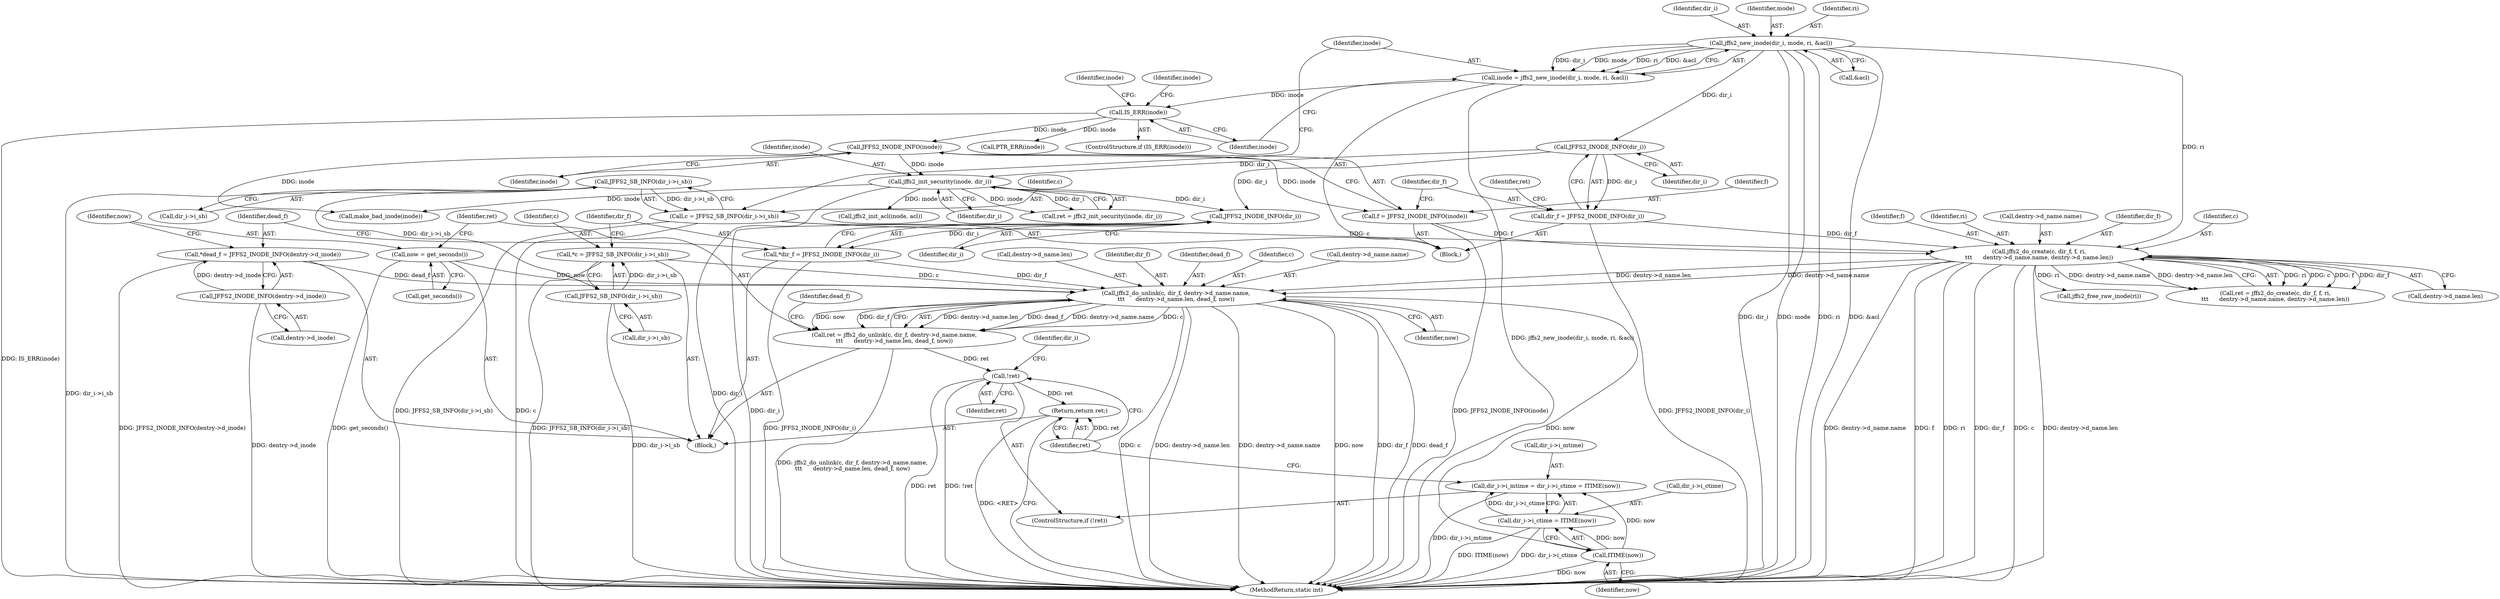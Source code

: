 digraph "0_infradead_9ed437c50d89eabae763dd422579f73fdebf288d_0@API" {
"1000259" [label="(Call,jffs2_do_unlink(c, dir_f, dentry->d_name.name,\n\t\t\t      dentry->d_name.len, dead_f, now))"];
"1000234" [label="(Call,*c = JFFS2_SB_INFO(dir_i->i_sb))"];
"1000236" [label="(Call,JFFS2_SB_INFO(dir_i->i_sb))"];
"1000127" [label="(Call,JFFS2_SB_INFO(dir_i->i_sb))"];
"1000241" [label="(Call,*dir_f = JFFS2_INODE_INFO(dir_i))"];
"1000243" [label="(Call,JFFS2_INODE_INFO(dir_i))"];
"1000179" [label="(Call,JFFS2_INODE_INFO(dir_i))"];
"1000133" [label="(Call,jffs2_new_inode(dir_i, mode, ri, &acl))"];
"1000203" [label="(Call,jffs2_init_security(inode, dir_i))"];
"1000175" [label="(Call,JFFS2_INODE_INFO(inode))"];
"1000140" [label="(Call,IS_ERR(inode))"];
"1000131" [label="(Call,inode = jffs2_new_inode(dir_i, mode, ri, &acl))"];
"1000183" [label="(Call,jffs2_do_create(c, dir_f, f, ri,\n\t\t\t      dentry->d_name.name, dentry->d_name.len))"];
"1000125" [label="(Call,c = JFFS2_SB_INFO(dir_i->i_sb))"];
"1000177" [label="(Call,dir_f = JFFS2_INODE_INFO(dir_i))"];
"1000173" [label="(Call,f = JFFS2_INODE_INFO(inode))"];
"1000246" [label="(Call,*dead_f = JFFS2_INODE_INFO(dentry->d_inode))"];
"1000248" [label="(Call,JFFS2_INODE_INFO(dentry->d_inode))"];
"1000254" [label="(Call,now = get_seconds())"];
"1000257" [label="(Call,ret = jffs2_do_unlink(c, dir_f, dentry->d_name.name,\n\t\t\t      dentry->d_name.len, dead_f, now))"];
"1000290" [label="(Call,!ret)"];
"1000302" [label="(Return,return ret;)"];
"1000300" [label="(Call,ITIME(now))"];
"1000292" [label="(Call,dir_i->i_mtime = dir_i->i_ctime = ITIME(now))"];
"1000296" [label="(Call,dir_i->i_ctime = ITIME(now))"];
"1000493" [label="(MethodReturn,static int)"];
"1000133" [label="(Call,jffs2_new_inode(dir_i, mode, ri, &acl))"];
"1000204" [label="(Identifier,inode)"];
"1000173" [label="(Call,f = JFFS2_INODE_INFO(inode))"];
"1000255" [label="(Identifier,now)"];
"1000258" [label="(Identifier,ret)"];
"1000177" [label="(Call,dir_f = JFFS2_INODE_INFO(dir_i))"];
"1000267" [label="(Call,dentry->d_name.len)"];
"1000241" [label="(Call,*dir_f = JFFS2_INODE_INFO(dir_i))"];
"1000294" [label="(Identifier,dir_i)"];
"1000289" [label="(ControlStructure,if (!ret))"];
"1000254" [label="(Call,now = get_seconds())"];
"1000128" [label="(Call,dir_i->i_sb)"];
"1000137" [label="(Call,&acl)"];
"1000291" [label="(Identifier,ret)"];
"1000141" [label="(Identifier,inode)"];
"1000134" [label="(Identifier,dir_i)"];
"1000184" [label="(Identifier,c)"];
"1000186" [label="(Identifier,f)"];
"1000203" [label="(Call,jffs2_init_security(inode, dir_i))"];
"1000296" [label="(Call,dir_i->i_ctime = ITIME(now))"];
"1000125" [label="(Call,c = JFFS2_SB_INFO(dir_i->i_sb))"];
"1000247" [label="(Identifier,dead_f)"];
"1000182" [label="(Identifier,ret)"];
"1000174" [label="(Identifier,f)"];
"1000257" [label="(Call,ret = jffs2_do_unlink(c, dir_f, dentry->d_name.name,\n\t\t\t      dentry->d_name.len, dead_f, now))"];
"1000261" [label="(Identifier,dir_f)"];
"1000140" [label="(Call,IS_ERR(inode))"];
"1000292" [label="(Call,dir_i->i_mtime = dir_i->i_ctime = ITIME(now))"];
"1000256" [label="(Call,get_seconds())"];
"1000187" [label="(Identifier,ri)"];
"1000272" [label="(Identifier,dead_f)"];
"1000211" [label="(Call,jffs2_init_acl(inode, acl))"];
"1000234" [label="(Call,*c = JFFS2_SB_INFO(dir_i->i_sb))"];
"1000145" [label="(Identifier,inode)"];
"1000217" [label="(Call,jffs2_free_raw_inode(ri))"];
"1000127" [label="(Call,JFFS2_SB_INFO(dir_i->i_sb))"];
"1000183" [label="(Call,jffs2_do_create(c, dir_f, f, ri,\n\t\t\t      dentry->d_name.name, dentry->d_name.len))"];
"1000126" [label="(Identifier,c)"];
"1000144" [label="(Call,PTR_ERR(inode))"];
"1000178" [label="(Identifier,dir_f)"];
"1000205" [label="(Identifier,dir_i)"];
"1000248" [label="(Call,JFFS2_INODE_INFO(dentry->d_inode))"];
"1000259" [label="(Call,jffs2_do_unlink(c, dir_f, dentry->d_name.name,\n\t\t\t      dentry->d_name.len, dead_f, now))"];
"1000236" [label="(Call,JFFS2_SB_INFO(dir_i->i_sb))"];
"1000201" [label="(Call,ret = jffs2_init_security(inode, dir_i))"];
"1000302" [label="(Return,return ret;)"];
"1000244" [label="(Identifier,dir_i)"];
"1000249" [label="(Call,dentry->d_inode)"];
"1000176" [label="(Identifier,inode)"];
"1000301" [label="(Identifier,now)"];
"1000135" [label="(Identifier,mode)"];
"1000273" [label="(Identifier,now)"];
"1000290" [label="(Call,!ret)"];
"1000111" [label="(Block,)"];
"1000235" [label="(Identifier,c)"];
"1000260" [label="(Identifier,c)"];
"1000139" [label="(ControlStructure,if (IS_ERR(inode)))"];
"1000242" [label="(Identifier,dir_f)"];
"1000237" [label="(Call,dir_i->i_sb)"];
"1000175" [label="(Call,JFFS2_INODE_INFO(inode))"];
"1000148" [label="(Identifier,inode)"];
"1000180" [label="(Identifier,dir_i)"];
"1000228" [label="(Call,make_bad_inode(inode))"];
"1000297" [label="(Call,dir_i->i_ctime)"];
"1000300" [label="(Call,ITIME(now))"];
"1000303" [label="(Identifier,ret)"];
"1000243" [label="(Call,JFFS2_INODE_INFO(dir_i))"];
"1000232" [label="(Block,)"];
"1000132" [label="(Identifier,inode)"];
"1000293" [label="(Call,dir_i->i_mtime)"];
"1000188" [label="(Call,dentry->d_name.name)"];
"1000246" [label="(Call,*dead_f = JFFS2_INODE_INFO(dentry->d_inode))"];
"1000179" [label="(Call,JFFS2_INODE_INFO(dir_i))"];
"1000181" [label="(Call,ret = jffs2_do_create(c, dir_f, f, ri,\n\t\t\t      dentry->d_name.name, dentry->d_name.len))"];
"1000131" [label="(Call,inode = jffs2_new_inode(dir_i, mode, ri, &acl))"];
"1000193" [label="(Call,dentry->d_name.len)"];
"1000185" [label="(Identifier,dir_f)"];
"1000276" [label="(Identifier,dead_f)"];
"1000262" [label="(Call,dentry->d_name.name)"];
"1000136" [label="(Identifier,ri)"];
"1000259" -> "1000257"  [label="AST: "];
"1000259" -> "1000273"  [label="CFG: "];
"1000260" -> "1000259"  [label="AST: "];
"1000261" -> "1000259"  [label="AST: "];
"1000262" -> "1000259"  [label="AST: "];
"1000267" -> "1000259"  [label="AST: "];
"1000272" -> "1000259"  [label="AST: "];
"1000273" -> "1000259"  [label="AST: "];
"1000257" -> "1000259"  [label="CFG: "];
"1000259" -> "1000493"  [label="DDG: c"];
"1000259" -> "1000493"  [label="DDG: dentry->d_name.len"];
"1000259" -> "1000493"  [label="DDG: dentry->d_name.name"];
"1000259" -> "1000493"  [label="DDG: now"];
"1000259" -> "1000493"  [label="DDG: dir_f"];
"1000259" -> "1000493"  [label="DDG: dead_f"];
"1000259" -> "1000257"  [label="DDG: dentry->d_name.len"];
"1000259" -> "1000257"  [label="DDG: dead_f"];
"1000259" -> "1000257"  [label="DDG: dentry->d_name.name"];
"1000259" -> "1000257"  [label="DDG: c"];
"1000259" -> "1000257"  [label="DDG: now"];
"1000259" -> "1000257"  [label="DDG: dir_f"];
"1000234" -> "1000259"  [label="DDG: c"];
"1000241" -> "1000259"  [label="DDG: dir_f"];
"1000183" -> "1000259"  [label="DDG: dentry->d_name.name"];
"1000183" -> "1000259"  [label="DDG: dentry->d_name.len"];
"1000246" -> "1000259"  [label="DDG: dead_f"];
"1000254" -> "1000259"  [label="DDG: now"];
"1000259" -> "1000300"  [label="DDG: now"];
"1000234" -> "1000232"  [label="AST: "];
"1000234" -> "1000236"  [label="CFG: "];
"1000235" -> "1000234"  [label="AST: "];
"1000236" -> "1000234"  [label="AST: "];
"1000242" -> "1000234"  [label="CFG: "];
"1000234" -> "1000493"  [label="DDG: JFFS2_SB_INFO(dir_i->i_sb)"];
"1000236" -> "1000234"  [label="DDG: dir_i->i_sb"];
"1000236" -> "1000237"  [label="CFG: "];
"1000237" -> "1000236"  [label="AST: "];
"1000236" -> "1000493"  [label="DDG: dir_i->i_sb"];
"1000127" -> "1000236"  [label="DDG: dir_i->i_sb"];
"1000127" -> "1000125"  [label="AST: "];
"1000127" -> "1000128"  [label="CFG: "];
"1000128" -> "1000127"  [label="AST: "];
"1000125" -> "1000127"  [label="CFG: "];
"1000127" -> "1000493"  [label="DDG: dir_i->i_sb"];
"1000127" -> "1000125"  [label="DDG: dir_i->i_sb"];
"1000241" -> "1000232"  [label="AST: "];
"1000241" -> "1000243"  [label="CFG: "];
"1000242" -> "1000241"  [label="AST: "];
"1000243" -> "1000241"  [label="AST: "];
"1000247" -> "1000241"  [label="CFG: "];
"1000241" -> "1000493"  [label="DDG: JFFS2_INODE_INFO(dir_i)"];
"1000243" -> "1000241"  [label="DDG: dir_i"];
"1000243" -> "1000244"  [label="CFG: "];
"1000244" -> "1000243"  [label="AST: "];
"1000243" -> "1000493"  [label="DDG: dir_i"];
"1000179" -> "1000243"  [label="DDG: dir_i"];
"1000203" -> "1000243"  [label="DDG: dir_i"];
"1000179" -> "1000177"  [label="AST: "];
"1000179" -> "1000180"  [label="CFG: "];
"1000180" -> "1000179"  [label="AST: "];
"1000177" -> "1000179"  [label="CFG: "];
"1000179" -> "1000177"  [label="DDG: dir_i"];
"1000133" -> "1000179"  [label="DDG: dir_i"];
"1000179" -> "1000203"  [label="DDG: dir_i"];
"1000133" -> "1000131"  [label="AST: "];
"1000133" -> "1000137"  [label="CFG: "];
"1000134" -> "1000133"  [label="AST: "];
"1000135" -> "1000133"  [label="AST: "];
"1000136" -> "1000133"  [label="AST: "];
"1000137" -> "1000133"  [label="AST: "];
"1000131" -> "1000133"  [label="CFG: "];
"1000133" -> "1000493"  [label="DDG: dir_i"];
"1000133" -> "1000493"  [label="DDG: mode"];
"1000133" -> "1000493"  [label="DDG: ri"];
"1000133" -> "1000493"  [label="DDG: &acl"];
"1000133" -> "1000131"  [label="DDG: dir_i"];
"1000133" -> "1000131"  [label="DDG: mode"];
"1000133" -> "1000131"  [label="DDG: ri"];
"1000133" -> "1000131"  [label="DDG: &acl"];
"1000133" -> "1000183"  [label="DDG: ri"];
"1000203" -> "1000201"  [label="AST: "];
"1000203" -> "1000205"  [label="CFG: "];
"1000204" -> "1000203"  [label="AST: "];
"1000205" -> "1000203"  [label="AST: "];
"1000201" -> "1000203"  [label="CFG: "];
"1000203" -> "1000493"  [label="DDG: dir_i"];
"1000203" -> "1000201"  [label="DDG: inode"];
"1000203" -> "1000201"  [label="DDG: dir_i"];
"1000175" -> "1000203"  [label="DDG: inode"];
"1000203" -> "1000211"  [label="DDG: inode"];
"1000203" -> "1000228"  [label="DDG: inode"];
"1000175" -> "1000173"  [label="AST: "];
"1000175" -> "1000176"  [label="CFG: "];
"1000176" -> "1000175"  [label="AST: "];
"1000173" -> "1000175"  [label="CFG: "];
"1000175" -> "1000173"  [label="DDG: inode"];
"1000140" -> "1000175"  [label="DDG: inode"];
"1000175" -> "1000228"  [label="DDG: inode"];
"1000140" -> "1000139"  [label="AST: "];
"1000140" -> "1000141"  [label="CFG: "];
"1000141" -> "1000140"  [label="AST: "];
"1000145" -> "1000140"  [label="CFG: "];
"1000148" -> "1000140"  [label="CFG: "];
"1000140" -> "1000493"  [label="DDG: IS_ERR(inode)"];
"1000131" -> "1000140"  [label="DDG: inode"];
"1000140" -> "1000144"  [label="DDG: inode"];
"1000131" -> "1000111"  [label="AST: "];
"1000132" -> "1000131"  [label="AST: "];
"1000141" -> "1000131"  [label="CFG: "];
"1000131" -> "1000493"  [label="DDG: jffs2_new_inode(dir_i, mode, ri, &acl)"];
"1000183" -> "1000181"  [label="AST: "];
"1000183" -> "1000193"  [label="CFG: "];
"1000184" -> "1000183"  [label="AST: "];
"1000185" -> "1000183"  [label="AST: "];
"1000186" -> "1000183"  [label="AST: "];
"1000187" -> "1000183"  [label="AST: "];
"1000188" -> "1000183"  [label="AST: "];
"1000193" -> "1000183"  [label="AST: "];
"1000181" -> "1000183"  [label="CFG: "];
"1000183" -> "1000493"  [label="DDG: dentry->d_name.name"];
"1000183" -> "1000493"  [label="DDG: f"];
"1000183" -> "1000493"  [label="DDG: ri"];
"1000183" -> "1000493"  [label="DDG: dir_f"];
"1000183" -> "1000493"  [label="DDG: c"];
"1000183" -> "1000493"  [label="DDG: dentry->d_name.len"];
"1000183" -> "1000181"  [label="DDG: ri"];
"1000183" -> "1000181"  [label="DDG: c"];
"1000183" -> "1000181"  [label="DDG: f"];
"1000183" -> "1000181"  [label="DDG: dir_f"];
"1000183" -> "1000181"  [label="DDG: dentry->d_name.name"];
"1000183" -> "1000181"  [label="DDG: dentry->d_name.len"];
"1000125" -> "1000183"  [label="DDG: c"];
"1000177" -> "1000183"  [label="DDG: dir_f"];
"1000173" -> "1000183"  [label="DDG: f"];
"1000183" -> "1000217"  [label="DDG: ri"];
"1000125" -> "1000111"  [label="AST: "];
"1000126" -> "1000125"  [label="AST: "];
"1000132" -> "1000125"  [label="CFG: "];
"1000125" -> "1000493"  [label="DDG: c"];
"1000125" -> "1000493"  [label="DDG: JFFS2_SB_INFO(dir_i->i_sb)"];
"1000177" -> "1000111"  [label="AST: "];
"1000178" -> "1000177"  [label="AST: "];
"1000182" -> "1000177"  [label="CFG: "];
"1000177" -> "1000493"  [label="DDG: JFFS2_INODE_INFO(dir_i)"];
"1000173" -> "1000111"  [label="AST: "];
"1000174" -> "1000173"  [label="AST: "];
"1000178" -> "1000173"  [label="CFG: "];
"1000173" -> "1000493"  [label="DDG: JFFS2_INODE_INFO(inode)"];
"1000246" -> "1000232"  [label="AST: "];
"1000246" -> "1000248"  [label="CFG: "];
"1000247" -> "1000246"  [label="AST: "];
"1000248" -> "1000246"  [label="AST: "];
"1000255" -> "1000246"  [label="CFG: "];
"1000246" -> "1000493"  [label="DDG: JFFS2_INODE_INFO(dentry->d_inode)"];
"1000248" -> "1000246"  [label="DDG: dentry->d_inode"];
"1000248" -> "1000249"  [label="CFG: "];
"1000249" -> "1000248"  [label="AST: "];
"1000248" -> "1000493"  [label="DDG: dentry->d_inode"];
"1000254" -> "1000232"  [label="AST: "];
"1000254" -> "1000256"  [label="CFG: "];
"1000255" -> "1000254"  [label="AST: "];
"1000256" -> "1000254"  [label="AST: "];
"1000258" -> "1000254"  [label="CFG: "];
"1000254" -> "1000493"  [label="DDG: get_seconds()"];
"1000257" -> "1000232"  [label="AST: "];
"1000258" -> "1000257"  [label="AST: "];
"1000276" -> "1000257"  [label="CFG: "];
"1000257" -> "1000493"  [label="DDG: jffs2_do_unlink(c, dir_f, dentry->d_name.name,\n\t\t\t      dentry->d_name.len, dead_f, now)"];
"1000257" -> "1000290"  [label="DDG: ret"];
"1000290" -> "1000289"  [label="AST: "];
"1000290" -> "1000291"  [label="CFG: "];
"1000291" -> "1000290"  [label="AST: "];
"1000294" -> "1000290"  [label="CFG: "];
"1000303" -> "1000290"  [label="CFG: "];
"1000290" -> "1000493"  [label="DDG: ret"];
"1000290" -> "1000493"  [label="DDG: !ret"];
"1000290" -> "1000302"  [label="DDG: ret"];
"1000302" -> "1000232"  [label="AST: "];
"1000302" -> "1000303"  [label="CFG: "];
"1000303" -> "1000302"  [label="AST: "];
"1000493" -> "1000302"  [label="CFG: "];
"1000302" -> "1000493"  [label="DDG: <RET>"];
"1000303" -> "1000302"  [label="DDG: ret"];
"1000300" -> "1000296"  [label="AST: "];
"1000300" -> "1000301"  [label="CFG: "];
"1000301" -> "1000300"  [label="AST: "];
"1000296" -> "1000300"  [label="CFG: "];
"1000300" -> "1000493"  [label="DDG: now"];
"1000300" -> "1000292"  [label="DDG: now"];
"1000300" -> "1000296"  [label="DDG: now"];
"1000292" -> "1000289"  [label="AST: "];
"1000292" -> "1000296"  [label="CFG: "];
"1000293" -> "1000292"  [label="AST: "];
"1000296" -> "1000292"  [label="AST: "];
"1000303" -> "1000292"  [label="CFG: "];
"1000292" -> "1000493"  [label="DDG: dir_i->i_mtime"];
"1000296" -> "1000292"  [label="DDG: dir_i->i_ctime"];
"1000297" -> "1000296"  [label="AST: "];
"1000296" -> "1000493"  [label="DDG: ITIME(now)"];
"1000296" -> "1000493"  [label="DDG: dir_i->i_ctime"];
}

